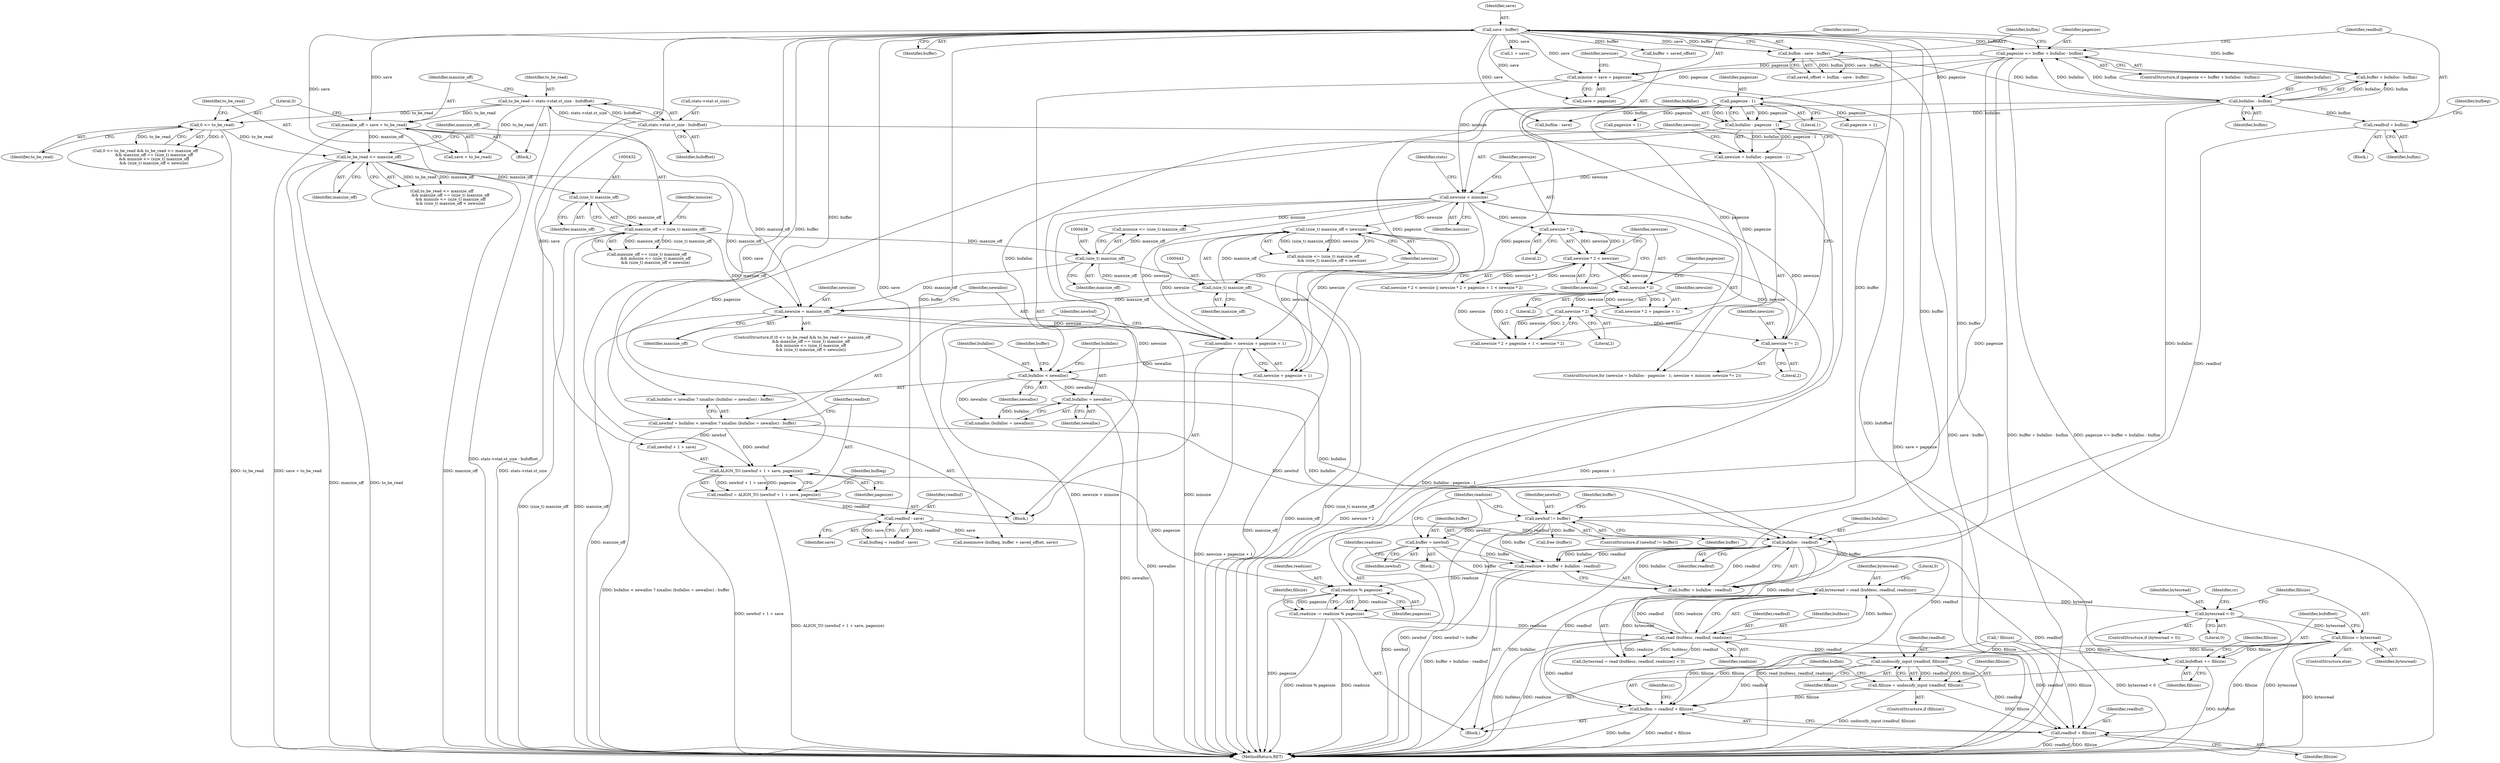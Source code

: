 digraph "0_savannah_8fcf61523644df42e1905c81bed26838e0b04f91@API" {
"1000541" [label="(Call,fillsize = bytesread)"];
"1000534" [label="(Call,bytesread < 0)"];
"1000522" [label="(Call,bytesread = read (bufdesc, readbuf, readsize))"];
"1000524" [label="(Call,read (bufdesc, readbuf, readsize))"];
"1000506" [label="(Call,bufalloc - readbuf)"];
"1000458" [label="(Call,bufalloc < newalloc)"];
"1000365" [label="(Call,bufalloc - pagesize - 1)"];
"1000339" [label="(Call,bufalloc - buflim)"];
"1000329" [label="(Call,buflim - save - buffer)"];
"1000331" [label="(Call,save - buffer)"];
"1000367" [label="(Call,pagesize - 1)"];
"1000335" [label="(Call,pagesize <= buffer + bufalloc - buflim)"];
"1000448" [label="(Call,newalloc = newsize + pagesize + 1)"];
"1000445" [label="(Call,newsize = maxsize_off)"];
"1000425" [label="(Call,to_be_read <= maxsize_off)"];
"1000421" [label="(Call,0 <= to_be_read)"];
"1000404" [label="(Call,to_be_read = stats->stat.st_size - bufoffset)"];
"1000406" [label="(Call,stats->stat.st_size - bufoffset)"];
"1000414" [label="(Call,maxsize_off = save + to_be_read)"];
"1000441" [label="(Call,(size_t) maxsize_off)"];
"1000437" [label="(Call,(size_t) maxsize_off)"];
"1000429" [label="(Call,maxsize_off == (size_t) maxsize_off)"];
"1000431" [label="(Call,(size_t) maxsize_off)"];
"1000440" [label="(Call,(size_t) maxsize_off < newsize)"];
"1000370" [label="(Call,newsize < minsize)"];
"1000363" [label="(Call,newsize = bufalloc - pagesize - 1)"];
"1000373" [label="(Call,newsize *= 2)"];
"1000391" [label="(Call,newsize * 2)"];
"1000385" [label="(Call,newsize * 2)"];
"1000378" [label="(Call,newsize * 2 < newsize)"];
"1000379" [label="(Call,newsize * 2)"];
"1000354" [label="(Call,minsize = save + pagesize)"];
"1000462" [label="(Call,bufalloc = newalloc)"];
"1000343" [label="(Call,readbuf = buflim)"];
"1000477" [label="(Call,readbuf - save)"];
"1000466" [label="(Call,readbuf = ALIGN_TO (newbuf + 1 + save, pagesize))"];
"1000468" [label="(Call,ALIGN_TO (newbuf + 1 + save, pagesize))"];
"1000455" [label="(Call,newbuf = bufalloc < newalloc ? xmalloc (bufalloc = newalloc) : buffer)"];
"1000509" [label="(Call,readsize -= readsize % pagesize)"];
"1000511" [label="(Call,readsize % pagesize)"];
"1000502" [label="(Call,readsize = buffer + bufalloc - readbuf)"];
"1000499" [label="(Call,buffer = newbuf)"];
"1000493" [label="(Call,newbuf != buffer)"];
"1000544" [label="(Call,bufoffset += fillsize)"];
"1000551" [label="(Call,undossify_input (readbuf, fillsize))"];
"1000549" [label="(Call,fillsize = undossify_input (readbuf, fillsize))"];
"1000554" [label="(Call,buflim = readbuf + fillsize)"];
"1000556" [label="(Call,readbuf + fillsize)"];
"1000510" [label="(Identifier,readsize)"];
"1000494" [label="(Identifier,newbuf)"];
"1001415" [label="(MethodReturn,RET)"];
"1000333" [label="(Identifier,buffer)"];
"1000416" [label="(Call,save + to_be_read)"];
"1000540" [label="(ControlStructure,else)"];
"1000427" [label="(Identifier,maxsize_off)"];
"1000524" [label="(Call,read (bufdesc, readbuf, readsize))"];
"1000384" [label="(Call,newsize * 2 + pagesize + 1)"];
"1000440" [label="(Call,(size_t) maxsize_off < newsize)"];
"1000479" [label="(Identifier,save)"];
"1000434" [label="(Call,minsize <= (size_t) maxsize_off\n              && (size_t) maxsize_off < newsize)"];
"1000509" [label="(Call,readsize -= readsize % pagesize)"];
"1000420" [label="(Call,0 <= to_be_read && to_be_read <= maxsize_off\n              && maxsize_off == (size_t) maxsize_off\n              && minsize <= (size_t) maxsize_off\n              && (size_t) maxsize_off < newsize)"];
"1000337" [label="(Call,buffer + bufalloc - buflim)"];
"1000502" [label="(Call,readsize = buffer + bufalloc - readbuf)"];
"1000449" [label="(Identifier,newalloc)"];
"1000348" [label="(Call,buflim - save)"];
"1000461" [label="(Call,xmalloc (bufalloc = newalloc))"];
"1000354" [label="(Call,minsize = save + pagesize)"];
"1000343" [label="(Call,readbuf = buflim)"];
"1000549" [label="(Call,fillsize = undossify_input (readbuf, fillsize))"];
"1000374" [label="(Identifier,newsize)"];
"1000556" [label="(Call,readbuf + fillsize)"];
"1000496" [label="(Block,)"];
"1000344" [label="(Identifier,readbuf)"];
"1000441" [label="(Call,(size_t) maxsize_off)"];
"1000506" [label="(Call,bufalloc - readbuf)"];
"1000557" [label="(Identifier,readbuf)"];
"1000421" [label="(Call,0 <= to_be_read)"];
"1000382" [label="(Identifier,newsize)"];
"1000546" [label="(Identifier,fillsize)"];
"1000467" [label="(Identifier,readbuf)"];
"1000515" [label="(Call,! fillsize)"];
"1000436" [label="(Identifier,minsize)"];
"1000402" [label="(Block,)"];
"1000495" [label="(Identifier,buffer)"];
"1000443" [label="(Identifier,maxsize_off)"];
"1000545" [label="(Identifier,bufoffset)"];
"1000428" [label="(Call,maxsize_off == (size_t) maxsize_off\n              && minsize <= (size_t) maxsize_off\n              && (size_t) maxsize_off < newsize)"];
"1000352" [label="(Block,)"];
"1000535" [label="(Identifier,bytesread)"];
"1000425" [label="(Call,to_be_read <= maxsize_off)"];
"1000392" [label="(Identifier,newsize)"];
"1000375" [label="(Literal,2)"];
"1000437" [label="(Call,(size_t) maxsize_off)"];
"1000422" [label="(Literal,0)"];
"1000369" [label="(Literal,1)"];
"1000385" [label="(Call,newsize * 2)"];
"1000560" [label="(Identifier,cc)"];
"1000459" [label="(Identifier,bufalloc)"];
"1000493" [label="(Call,newbuf != buffer)"];
"1000512" [label="(Identifier,readsize)"];
"1000471" [label="(Call,1 + save)"];
"1000405" [label="(Identifier,to_be_read)"];
"1000528" [label="(Literal,0)"];
"1000332" [label="(Identifier,save)"];
"1000477" [label="(Call,readbuf - save)"];
"1000511" [label="(Call,readsize % pagesize)"];
"1000497" [label="(Call,free (buffer))"];
"1000339" [label="(Call,bufalloc - buflim)"];
"1000500" [label="(Identifier,buffer)"];
"1000356" [label="(Call,save + pagesize)"];
"1000370" [label="(Call,newsize < minsize)"];
"1000522" [label="(Call,bytesread = read (bufdesc, readbuf, readsize))"];
"1000387" [label="(Literal,2)"];
"1000521" [label="(Call,(bytesread = read (bufdesc, readbuf, readsize)) < 0)"];
"1000501" [label="(Identifier,newbuf)"];
"1000423" [label="(Identifier,to_be_read)"];
"1000330" [label="(Identifier,buflim)"];
"1000538" [label="(Identifier,cc)"];
"1000455" [label="(Call,newbuf = bufalloc < newalloc ? xmalloc (bufalloc = newalloc) : buffer)"];
"1000388" [label="(Call,pagesize + 1)"];
"1000447" [label="(Identifier,maxsize_off)"];
"1000373" [label="(Call,newsize *= 2)"];
"1000468" [label="(Call,ALIGN_TO (newbuf + 1 + save, pagesize))"];
"1000377" [label="(Call,newsize * 2 < newsize || newsize * 2 + pagesize + 1 < newsize * 2)"];
"1000533" [label="(ControlStructure,if (bytesread < 0))"];
"1000426" [label="(Identifier,to_be_read)"];
"1000368" [label="(Identifier,pagesize)"];
"1000523" [label="(Identifier,bytesread)"];
"1000345" [label="(Identifier,buflim)"];
"1000386" [label="(Identifier,newsize)"];
"1000362" [label="(ControlStructure,for (newsize = bufalloc - pagesize - 1; newsize < minsize; newsize *= 2))"];
"1000399" [label="(Identifier,stats)"];
"1000347" [label="(Identifier,bufbeg)"];
"1000460" [label="(Identifier,newalloc)"];
"1000335" [label="(Call,pagesize <= buffer + bufalloc - buflim)"];
"1000424" [label="(Call,to_be_read <= maxsize_off\n              && maxsize_off == (size_t) maxsize_off\n              && minsize <= (size_t) maxsize_off\n              && (size_t) maxsize_off < newsize)"];
"1000336" [label="(Identifier,pagesize)"];
"1000547" [label="(ControlStructure,if (fillsize))"];
"1000534" [label="(Call,bytesread < 0)"];
"1000433" [label="(Identifier,maxsize_off)"];
"1000381" [label="(Literal,2)"];
"1000342" [label="(Block,)"];
"1000552" [label="(Identifier,readbuf)"];
"1000367" [label="(Call,pagesize - 1)"];
"1000315" [label="(Block,)"];
"1000463" [label="(Identifier,bufalloc)"];
"1000431" [label="(Call,(size_t) maxsize_off)"];
"1000508" [label="(Identifier,readbuf)"];
"1000476" [label="(Identifier,bufbeg)"];
"1000503" [label="(Identifier,readsize)"];
"1000407" [label="(Call,stats->stat.st_size)"];
"1000555" [label="(Identifier,buflim)"];
"1000366" [label="(Identifier,bufalloc)"];
"1000548" [label="(Identifier,fillsize)"];
"1000355" [label="(Identifier,minsize)"];
"1000456" [label="(Identifier,newbuf)"];
"1000393" [label="(Literal,2)"];
"1000334" [label="(ControlStructure,if (pagesize <= buffer + bufalloc - buflim))"];
"1000389" [label="(Identifier,pagesize)"];
"1000558" [label="(Identifier,fillsize)"];
"1000444" [label="(Identifier,newsize)"];
"1000457" [label="(Call,bufalloc < newalloc ? xmalloc (bufalloc = newalloc) : buffer)"];
"1000462" [label="(Call,bufalloc = newalloc)"];
"1000341" [label="(Identifier,buflim)"];
"1000480" [label="(Call,memmove (bufbeg, buffer + saved_offset, save))"];
"1000526" [label="(Identifier,readbuf)"];
"1000465" [label="(Identifier,buffer)"];
"1000412" [label="(Identifier,bufoffset)"];
"1000475" [label="(Call,bufbeg = readbuf - save)"];
"1000541" [label="(Call,fillsize = bytesread)"];
"1000448" [label="(Call,newalloc = newsize + pagesize + 1)"];
"1000543" [label="(Identifier,bytesread)"];
"1000430" [label="(Identifier,maxsize_off)"];
"1000391" [label="(Call,newsize * 2)"];
"1000527" [label="(Identifier,readsize)"];
"1000450" [label="(Call,newsize + pagesize + 1)"];
"1000513" [label="(Identifier,pagesize)"];
"1000466" [label="(Call,readbuf = ALIGN_TO (newbuf + 1 + save, pagesize))"];
"1000525" [label="(Identifier,bufdesc)"];
"1000364" [label="(Identifier,newsize)"];
"1000458" [label="(Call,bufalloc < newalloc)"];
"1000446" [label="(Identifier,newsize)"];
"1000331" [label="(Call,save - buffer)"];
"1000429" [label="(Call,maxsize_off == (size_t) maxsize_off)"];
"1000365" [label="(Call,bufalloc - pagesize - 1)"];
"1000482" [label="(Call,buffer + saved_offset)"];
"1000379" [label="(Call,newsize * 2)"];
"1000435" [label="(Call,minsize <= (size_t) maxsize_off)"];
"1000498" [label="(Identifier,buffer)"];
"1000544" [label="(Call,bufoffset += fillsize)"];
"1000329" [label="(Call,buflim - save - buffer)"];
"1000553" [label="(Identifier,fillsize)"];
"1000550" [label="(Identifier,fillsize)"];
"1000536" [label="(Literal,0)"];
"1000372" [label="(Identifier,minsize)"];
"1000406" [label="(Call,stats->stat.st_size - bufoffset)"];
"1000492" [label="(ControlStructure,if (newbuf != buffer))"];
"1000499" [label="(Call,buffer = newbuf)"];
"1000340" [label="(Identifier,bufalloc)"];
"1000507" [label="(Identifier,bufalloc)"];
"1000445" [label="(Call,newsize = maxsize_off)"];
"1000504" [label="(Call,buffer + bufalloc - readbuf)"];
"1000439" [label="(Identifier,maxsize_off)"];
"1000554" [label="(Call,buflim = readbuf + fillsize)"];
"1000404" [label="(Call,to_be_read = stats->stat.st_size - bufoffset)"];
"1000551" [label="(Call,undossify_input (readbuf, fillsize))"];
"1000469" [label="(Call,newbuf + 1 + save)"];
"1000452" [label="(Call,pagesize + 1)"];
"1000542" [label="(Identifier,fillsize)"];
"1000363" [label="(Call,newsize = bufalloc - pagesize - 1)"];
"1000371" [label="(Identifier,newsize)"];
"1000378" [label="(Call,newsize * 2 < newsize)"];
"1000464" [label="(Identifier,newalloc)"];
"1000380" [label="(Identifier,newsize)"];
"1000478" [label="(Identifier,readbuf)"];
"1000516" [label="(Identifier,fillsize)"];
"1000383" [label="(Call,newsize * 2 + pagesize + 1 < newsize * 2)"];
"1000327" [label="(Call,saved_offset = buflim - save - buffer)"];
"1000474" [label="(Identifier,pagesize)"];
"1000415" [label="(Identifier,maxsize_off)"];
"1000419" [label="(ControlStructure,if (0 <= to_be_read && to_be_read <= maxsize_off\n              && maxsize_off == (size_t) maxsize_off\n              && minsize <= (size_t) maxsize_off\n              && (size_t) maxsize_off < newsize))"];
"1000414" [label="(Call,maxsize_off = save + to_be_read)"];
"1000541" -> "1000540"  [label="AST: "];
"1000541" -> "1000543"  [label="CFG: "];
"1000542" -> "1000541"  [label="AST: "];
"1000543" -> "1000541"  [label="AST: "];
"1000545" -> "1000541"  [label="CFG: "];
"1000541" -> "1001415"  [label="DDG: bytesread"];
"1000534" -> "1000541"  [label="DDG: bytesread"];
"1000541" -> "1000544"  [label="DDG: fillsize"];
"1000541" -> "1000551"  [label="DDG: fillsize"];
"1000541" -> "1000554"  [label="DDG: fillsize"];
"1000541" -> "1000556"  [label="DDG: fillsize"];
"1000534" -> "1000533"  [label="AST: "];
"1000534" -> "1000536"  [label="CFG: "];
"1000535" -> "1000534"  [label="AST: "];
"1000536" -> "1000534"  [label="AST: "];
"1000538" -> "1000534"  [label="CFG: "];
"1000542" -> "1000534"  [label="CFG: "];
"1000534" -> "1001415"  [label="DDG: bytesread < 0"];
"1000534" -> "1001415"  [label="DDG: bytesread"];
"1000522" -> "1000534"  [label="DDG: bytesread"];
"1000522" -> "1000521"  [label="AST: "];
"1000522" -> "1000524"  [label="CFG: "];
"1000523" -> "1000522"  [label="AST: "];
"1000524" -> "1000522"  [label="AST: "];
"1000528" -> "1000522"  [label="CFG: "];
"1000522" -> "1001415"  [label="DDG: read (bufdesc, readbuf, readsize)"];
"1000522" -> "1000521"  [label="DDG: bytesread"];
"1000524" -> "1000522"  [label="DDG: bufdesc"];
"1000524" -> "1000522"  [label="DDG: readbuf"];
"1000524" -> "1000522"  [label="DDG: readsize"];
"1000524" -> "1000527"  [label="CFG: "];
"1000525" -> "1000524"  [label="AST: "];
"1000526" -> "1000524"  [label="AST: "];
"1000527" -> "1000524"  [label="AST: "];
"1000524" -> "1001415"  [label="DDG: bufdesc"];
"1000524" -> "1001415"  [label="DDG: readsize"];
"1000524" -> "1000521"  [label="DDG: bufdesc"];
"1000524" -> "1000521"  [label="DDG: readbuf"];
"1000524" -> "1000521"  [label="DDG: readsize"];
"1000506" -> "1000524"  [label="DDG: readbuf"];
"1000509" -> "1000524"  [label="DDG: readsize"];
"1000524" -> "1000551"  [label="DDG: readbuf"];
"1000524" -> "1000554"  [label="DDG: readbuf"];
"1000524" -> "1000556"  [label="DDG: readbuf"];
"1000506" -> "1000504"  [label="AST: "];
"1000506" -> "1000508"  [label="CFG: "];
"1000507" -> "1000506"  [label="AST: "];
"1000508" -> "1000506"  [label="AST: "];
"1000504" -> "1000506"  [label="CFG: "];
"1000506" -> "1001415"  [label="DDG: bufalloc"];
"1000506" -> "1000502"  [label="DDG: bufalloc"];
"1000506" -> "1000502"  [label="DDG: readbuf"];
"1000506" -> "1000504"  [label="DDG: bufalloc"];
"1000506" -> "1000504"  [label="DDG: readbuf"];
"1000458" -> "1000506"  [label="DDG: bufalloc"];
"1000462" -> "1000506"  [label="DDG: bufalloc"];
"1000339" -> "1000506"  [label="DDG: bufalloc"];
"1000343" -> "1000506"  [label="DDG: readbuf"];
"1000477" -> "1000506"  [label="DDG: readbuf"];
"1000506" -> "1000551"  [label="DDG: readbuf"];
"1000506" -> "1000554"  [label="DDG: readbuf"];
"1000506" -> "1000556"  [label="DDG: readbuf"];
"1000458" -> "1000457"  [label="AST: "];
"1000458" -> "1000460"  [label="CFG: "];
"1000459" -> "1000458"  [label="AST: "];
"1000460" -> "1000458"  [label="AST: "];
"1000463" -> "1000458"  [label="CFG: "];
"1000465" -> "1000458"  [label="CFG: "];
"1000458" -> "1001415"  [label="DDG: newalloc"];
"1000365" -> "1000458"  [label="DDG: bufalloc"];
"1000448" -> "1000458"  [label="DDG: newalloc"];
"1000458" -> "1000461"  [label="DDG: newalloc"];
"1000458" -> "1000462"  [label="DDG: newalloc"];
"1000365" -> "1000363"  [label="AST: "];
"1000365" -> "1000367"  [label="CFG: "];
"1000366" -> "1000365"  [label="AST: "];
"1000367" -> "1000365"  [label="AST: "];
"1000363" -> "1000365"  [label="CFG: "];
"1000365" -> "1001415"  [label="DDG: pagesize - 1"];
"1000365" -> "1000363"  [label="DDG: bufalloc"];
"1000365" -> "1000363"  [label="DDG: pagesize - 1"];
"1000339" -> "1000365"  [label="DDG: bufalloc"];
"1000367" -> "1000365"  [label="DDG: pagesize"];
"1000367" -> "1000365"  [label="DDG: 1"];
"1000339" -> "1000337"  [label="AST: "];
"1000339" -> "1000341"  [label="CFG: "];
"1000340" -> "1000339"  [label="AST: "];
"1000341" -> "1000339"  [label="AST: "];
"1000337" -> "1000339"  [label="CFG: "];
"1000339" -> "1000335"  [label="DDG: bufalloc"];
"1000339" -> "1000335"  [label="DDG: buflim"];
"1000339" -> "1000337"  [label="DDG: bufalloc"];
"1000339" -> "1000337"  [label="DDG: buflim"];
"1000329" -> "1000339"  [label="DDG: buflim"];
"1000339" -> "1000343"  [label="DDG: buflim"];
"1000339" -> "1000348"  [label="DDG: buflim"];
"1000329" -> "1000327"  [label="AST: "];
"1000329" -> "1000331"  [label="CFG: "];
"1000330" -> "1000329"  [label="AST: "];
"1000331" -> "1000329"  [label="AST: "];
"1000327" -> "1000329"  [label="CFG: "];
"1000329" -> "1001415"  [label="DDG: save - buffer"];
"1000329" -> "1000327"  [label="DDG: buflim"];
"1000329" -> "1000327"  [label="DDG: save - buffer"];
"1000331" -> "1000329"  [label="DDG: save"];
"1000331" -> "1000329"  [label="DDG: buffer"];
"1000331" -> "1000333"  [label="CFG: "];
"1000332" -> "1000331"  [label="AST: "];
"1000333" -> "1000331"  [label="AST: "];
"1000331" -> "1000335"  [label="DDG: buffer"];
"1000331" -> "1000337"  [label="DDG: buffer"];
"1000331" -> "1000348"  [label="DDG: save"];
"1000331" -> "1000354"  [label="DDG: save"];
"1000331" -> "1000356"  [label="DDG: save"];
"1000331" -> "1000414"  [label="DDG: save"];
"1000331" -> "1000416"  [label="DDG: save"];
"1000331" -> "1000455"  [label="DDG: buffer"];
"1000331" -> "1000457"  [label="DDG: buffer"];
"1000331" -> "1000468"  [label="DDG: save"];
"1000331" -> "1000469"  [label="DDG: save"];
"1000331" -> "1000471"  [label="DDG: save"];
"1000331" -> "1000477"  [label="DDG: save"];
"1000331" -> "1000480"  [label="DDG: buffer"];
"1000331" -> "1000482"  [label="DDG: buffer"];
"1000331" -> "1000493"  [label="DDG: buffer"];
"1000331" -> "1000502"  [label="DDG: buffer"];
"1000331" -> "1000504"  [label="DDG: buffer"];
"1000367" -> "1000369"  [label="CFG: "];
"1000368" -> "1000367"  [label="AST: "];
"1000369" -> "1000367"  [label="AST: "];
"1000335" -> "1000367"  [label="DDG: pagesize"];
"1000367" -> "1000383"  [label="DDG: pagesize"];
"1000367" -> "1000384"  [label="DDG: pagesize"];
"1000367" -> "1000388"  [label="DDG: pagesize"];
"1000367" -> "1000448"  [label="DDG: pagesize"];
"1000367" -> "1000450"  [label="DDG: pagesize"];
"1000367" -> "1000452"  [label="DDG: pagesize"];
"1000367" -> "1000468"  [label="DDG: pagesize"];
"1000335" -> "1000334"  [label="AST: "];
"1000335" -> "1000337"  [label="CFG: "];
"1000336" -> "1000335"  [label="AST: "];
"1000337" -> "1000335"  [label="AST: "];
"1000344" -> "1000335"  [label="CFG: "];
"1000355" -> "1000335"  [label="CFG: "];
"1000335" -> "1001415"  [label="DDG: buffer + bufalloc - buflim"];
"1000335" -> "1001415"  [label="DDG: pagesize <= buffer + bufalloc - buflim"];
"1000335" -> "1000354"  [label="DDG: pagesize"];
"1000335" -> "1000356"  [label="DDG: pagesize"];
"1000335" -> "1000511"  [label="DDG: pagesize"];
"1000448" -> "1000352"  [label="AST: "];
"1000448" -> "1000450"  [label="CFG: "];
"1000449" -> "1000448"  [label="AST: "];
"1000450" -> "1000448"  [label="AST: "];
"1000456" -> "1000448"  [label="CFG: "];
"1000448" -> "1001415"  [label="DDG: newsize + pagesize + 1"];
"1000445" -> "1000448"  [label="DDG: newsize"];
"1000440" -> "1000448"  [label="DDG: newsize"];
"1000370" -> "1000448"  [label="DDG: newsize"];
"1000445" -> "1000419"  [label="AST: "];
"1000445" -> "1000447"  [label="CFG: "];
"1000446" -> "1000445"  [label="AST: "];
"1000447" -> "1000445"  [label="AST: "];
"1000449" -> "1000445"  [label="CFG: "];
"1000445" -> "1001415"  [label="DDG: maxsize_off"];
"1000425" -> "1000445"  [label="DDG: maxsize_off"];
"1000441" -> "1000445"  [label="DDG: maxsize_off"];
"1000414" -> "1000445"  [label="DDG: maxsize_off"];
"1000429" -> "1000445"  [label="DDG: maxsize_off"];
"1000437" -> "1000445"  [label="DDG: maxsize_off"];
"1000445" -> "1000450"  [label="DDG: newsize"];
"1000425" -> "1000424"  [label="AST: "];
"1000425" -> "1000427"  [label="CFG: "];
"1000426" -> "1000425"  [label="AST: "];
"1000427" -> "1000425"  [label="AST: "];
"1000430" -> "1000425"  [label="CFG: "];
"1000424" -> "1000425"  [label="CFG: "];
"1000425" -> "1001415"  [label="DDG: maxsize_off"];
"1000425" -> "1001415"  [label="DDG: to_be_read"];
"1000425" -> "1000424"  [label="DDG: to_be_read"];
"1000425" -> "1000424"  [label="DDG: maxsize_off"];
"1000421" -> "1000425"  [label="DDG: to_be_read"];
"1000414" -> "1000425"  [label="DDG: maxsize_off"];
"1000425" -> "1000431"  [label="DDG: maxsize_off"];
"1000421" -> "1000420"  [label="AST: "];
"1000421" -> "1000423"  [label="CFG: "];
"1000422" -> "1000421"  [label="AST: "];
"1000423" -> "1000421"  [label="AST: "];
"1000426" -> "1000421"  [label="CFG: "];
"1000420" -> "1000421"  [label="CFG: "];
"1000421" -> "1001415"  [label="DDG: to_be_read"];
"1000421" -> "1000420"  [label="DDG: 0"];
"1000421" -> "1000420"  [label="DDG: to_be_read"];
"1000404" -> "1000421"  [label="DDG: to_be_read"];
"1000404" -> "1000402"  [label="AST: "];
"1000404" -> "1000406"  [label="CFG: "];
"1000405" -> "1000404"  [label="AST: "];
"1000406" -> "1000404"  [label="AST: "];
"1000415" -> "1000404"  [label="CFG: "];
"1000404" -> "1001415"  [label="DDG: stats->stat.st_size - bufoffset"];
"1000406" -> "1000404"  [label="DDG: stats->stat.st_size"];
"1000406" -> "1000404"  [label="DDG: bufoffset"];
"1000404" -> "1000414"  [label="DDG: to_be_read"];
"1000404" -> "1000416"  [label="DDG: to_be_read"];
"1000406" -> "1000412"  [label="CFG: "];
"1000407" -> "1000406"  [label="AST: "];
"1000412" -> "1000406"  [label="AST: "];
"1000406" -> "1001415"  [label="DDG: stats->stat.st_size"];
"1000406" -> "1000544"  [label="DDG: bufoffset"];
"1000414" -> "1000402"  [label="AST: "];
"1000414" -> "1000416"  [label="CFG: "];
"1000415" -> "1000414"  [label="AST: "];
"1000416" -> "1000414"  [label="AST: "];
"1000422" -> "1000414"  [label="CFG: "];
"1000414" -> "1001415"  [label="DDG: save + to_be_read"];
"1000414" -> "1001415"  [label="DDG: maxsize_off"];
"1000441" -> "1000440"  [label="AST: "];
"1000441" -> "1000443"  [label="CFG: "];
"1000442" -> "1000441"  [label="AST: "];
"1000443" -> "1000441"  [label="AST: "];
"1000444" -> "1000441"  [label="CFG: "];
"1000441" -> "1001415"  [label="DDG: maxsize_off"];
"1000441" -> "1000440"  [label="DDG: maxsize_off"];
"1000437" -> "1000441"  [label="DDG: maxsize_off"];
"1000437" -> "1000435"  [label="AST: "];
"1000437" -> "1000439"  [label="CFG: "];
"1000438" -> "1000437"  [label="AST: "];
"1000439" -> "1000437"  [label="AST: "];
"1000435" -> "1000437"  [label="CFG: "];
"1000437" -> "1001415"  [label="DDG: maxsize_off"];
"1000437" -> "1000435"  [label="DDG: maxsize_off"];
"1000429" -> "1000437"  [label="DDG: maxsize_off"];
"1000429" -> "1000428"  [label="AST: "];
"1000429" -> "1000431"  [label="CFG: "];
"1000430" -> "1000429"  [label="AST: "];
"1000431" -> "1000429"  [label="AST: "];
"1000436" -> "1000429"  [label="CFG: "];
"1000428" -> "1000429"  [label="CFG: "];
"1000429" -> "1001415"  [label="DDG: (size_t) maxsize_off"];
"1000429" -> "1001415"  [label="DDG: maxsize_off"];
"1000429" -> "1000428"  [label="DDG: maxsize_off"];
"1000429" -> "1000428"  [label="DDG: (size_t) maxsize_off"];
"1000431" -> "1000429"  [label="DDG: maxsize_off"];
"1000431" -> "1000433"  [label="CFG: "];
"1000432" -> "1000431"  [label="AST: "];
"1000433" -> "1000431"  [label="AST: "];
"1000440" -> "1000434"  [label="AST: "];
"1000440" -> "1000444"  [label="CFG: "];
"1000444" -> "1000440"  [label="AST: "];
"1000434" -> "1000440"  [label="CFG: "];
"1000440" -> "1001415"  [label="DDG: (size_t) maxsize_off"];
"1000440" -> "1000434"  [label="DDG: (size_t) maxsize_off"];
"1000440" -> "1000434"  [label="DDG: newsize"];
"1000370" -> "1000440"  [label="DDG: newsize"];
"1000440" -> "1000450"  [label="DDG: newsize"];
"1000370" -> "1000362"  [label="AST: "];
"1000370" -> "1000372"  [label="CFG: "];
"1000371" -> "1000370"  [label="AST: "];
"1000372" -> "1000370"  [label="AST: "];
"1000380" -> "1000370"  [label="CFG: "];
"1000399" -> "1000370"  [label="CFG: "];
"1000370" -> "1001415"  [label="DDG: newsize < minsize"];
"1000370" -> "1001415"  [label="DDG: minsize"];
"1000363" -> "1000370"  [label="DDG: newsize"];
"1000373" -> "1000370"  [label="DDG: newsize"];
"1000354" -> "1000370"  [label="DDG: minsize"];
"1000370" -> "1000379"  [label="DDG: newsize"];
"1000370" -> "1000435"  [label="DDG: minsize"];
"1000370" -> "1000450"  [label="DDG: newsize"];
"1000363" -> "1000362"  [label="AST: "];
"1000364" -> "1000363"  [label="AST: "];
"1000371" -> "1000363"  [label="CFG: "];
"1000363" -> "1001415"  [label="DDG: bufalloc - pagesize - 1"];
"1000373" -> "1000362"  [label="AST: "];
"1000373" -> "1000375"  [label="CFG: "];
"1000374" -> "1000373"  [label="AST: "];
"1000375" -> "1000373"  [label="AST: "];
"1000371" -> "1000373"  [label="CFG: "];
"1000391" -> "1000373"  [label="DDG: newsize"];
"1000378" -> "1000373"  [label="DDG: newsize"];
"1000391" -> "1000383"  [label="AST: "];
"1000391" -> "1000393"  [label="CFG: "];
"1000392" -> "1000391"  [label="AST: "];
"1000393" -> "1000391"  [label="AST: "];
"1000383" -> "1000391"  [label="CFG: "];
"1000391" -> "1000383"  [label="DDG: newsize"];
"1000391" -> "1000383"  [label="DDG: 2"];
"1000385" -> "1000391"  [label="DDG: newsize"];
"1000385" -> "1000384"  [label="AST: "];
"1000385" -> "1000387"  [label="CFG: "];
"1000386" -> "1000385"  [label="AST: "];
"1000387" -> "1000385"  [label="AST: "];
"1000389" -> "1000385"  [label="CFG: "];
"1000385" -> "1000383"  [label="DDG: newsize"];
"1000385" -> "1000383"  [label="DDG: 2"];
"1000385" -> "1000384"  [label="DDG: newsize"];
"1000385" -> "1000384"  [label="DDG: 2"];
"1000378" -> "1000385"  [label="DDG: newsize"];
"1000378" -> "1000377"  [label="AST: "];
"1000378" -> "1000382"  [label="CFG: "];
"1000379" -> "1000378"  [label="AST: "];
"1000382" -> "1000378"  [label="AST: "];
"1000386" -> "1000378"  [label="CFG: "];
"1000377" -> "1000378"  [label="CFG: "];
"1000378" -> "1001415"  [label="DDG: newsize * 2"];
"1000378" -> "1000377"  [label="DDG: newsize * 2"];
"1000378" -> "1000377"  [label="DDG: newsize"];
"1000379" -> "1000378"  [label="DDG: newsize"];
"1000379" -> "1000378"  [label="DDG: 2"];
"1000379" -> "1000381"  [label="CFG: "];
"1000380" -> "1000379"  [label="AST: "];
"1000381" -> "1000379"  [label="AST: "];
"1000382" -> "1000379"  [label="CFG: "];
"1000354" -> "1000352"  [label="AST: "];
"1000354" -> "1000356"  [label="CFG: "];
"1000355" -> "1000354"  [label="AST: "];
"1000356" -> "1000354"  [label="AST: "];
"1000364" -> "1000354"  [label="CFG: "];
"1000354" -> "1001415"  [label="DDG: save + pagesize"];
"1000462" -> "1000461"  [label="AST: "];
"1000462" -> "1000464"  [label="CFG: "];
"1000463" -> "1000462"  [label="AST: "];
"1000464" -> "1000462"  [label="AST: "];
"1000461" -> "1000462"  [label="CFG: "];
"1000462" -> "1001415"  [label="DDG: newalloc"];
"1000462" -> "1000461"  [label="DDG: bufalloc"];
"1000343" -> "1000342"  [label="AST: "];
"1000343" -> "1000345"  [label="CFG: "];
"1000344" -> "1000343"  [label="AST: "];
"1000345" -> "1000343"  [label="AST: "];
"1000347" -> "1000343"  [label="CFG: "];
"1000477" -> "1000475"  [label="AST: "];
"1000477" -> "1000479"  [label="CFG: "];
"1000478" -> "1000477"  [label="AST: "];
"1000479" -> "1000477"  [label="AST: "];
"1000475" -> "1000477"  [label="CFG: "];
"1000477" -> "1000475"  [label="DDG: readbuf"];
"1000477" -> "1000475"  [label="DDG: save"];
"1000466" -> "1000477"  [label="DDG: readbuf"];
"1000477" -> "1000480"  [label="DDG: save"];
"1000466" -> "1000352"  [label="AST: "];
"1000466" -> "1000468"  [label="CFG: "];
"1000467" -> "1000466"  [label="AST: "];
"1000468" -> "1000466"  [label="AST: "];
"1000476" -> "1000466"  [label="CFG: "];
"1000466" -> "1001415"  [label="DDG: ALIGN_TO (newbuf + 1 + save, pagesize)"];
"1000468" -> "1000466"  [label="DDG: newbuf + 1 + save"];
"1000468" -> "1000466"  [label="DDG: pagesize"];
"1000468" -> "1000474"  [label="CFG: "];
"1000469" -> "1000468"  [label="AST: "];
"1000474" -> "1000468"  [label="AST: "];
"1000468" -> "1001415"  [label="DDG: newbuf + 1 + save"];
"1000455" -> "1000468"  [label="DDG: newbuf"];
"1000468" -> "1000511"  [label="DDG: pagesize"];
"1000455" -> "1000352"  [label="AST: "];
"1000455" -> "1000457"  [label="CFG: "];
"1000456" -> "1000455"  [label="AST: "];
"1000457" -> "1000455"  [label="AST: "];
"1000467" -> "1000455"  [label="CFG: "];
"1000455" -> "1001415"  [label="DDG: bufalloc < newalloc ? xmalloc (bufalloc = newalloc) : buffer"];
"1000455" -> "1000469"  [label="DDG: newbuf"];
"1000455" -> "1000493"  [label="DDG: newbuf"];
"1000509" -> "1000315"  [label="AST: "];
"1000509" -> "1000511"  [label="CFG: "];
"1000510" -> "1000509"  [label="AST: "];
"1000511" -> "1000509"  [label="AST: "];
"1000516" -> "1000509"  [label="CFG: "];
"1000509" -> "1001415"  [label="DDG: readsize % pagesize"];
"1000509" -> "1001415"  [label="DDG: readsize"];
"1000511" -> "1000509"  [label="DDG: readsize"];
"1000511" -> "1000509"  [label="DDG: pagesize"];
"1000511" -> "1000513"  [label="CFG: "];
"1000512" -> "1000511"  [label="AST: "];
"1000513" -> "1000511"  [label="AST: "];
"1000511" -> "1001415"  [label="DDG: pagesize"];
"1000502" -> "1000511"  [label="DDG: readsize"];
"1000502" -> "1000315"  [label="AST: "];
"1000502" -> "1000504"  [label="CFG: "];
"1000503" -> "1000502"  [label="AST: "];
"1000504" -> "1000502"  [label="AST: "];
"1000510" -> "1000502"  [label="CFG: "];
"1000502" -> "1001415"  [label="DDG: buffer + bufalloc - readbuf"];
"1000499" -> "1000502"  [label="DDG: buffer"];
"1000493" -> "1000502"  [label="DDG: buffer"];
"1000499" -> "1000496"  [label="AST: "];
"1000499" -> "1000501"  [label="CFG: "];
"1000500" -> "1000499"  [label="AST: "];
"1000501" -> "1000499"  [label="AST: "];
"1000503" -> "1000499"  [label="CFG: "];
"1000499" -> "1001415"  [label="DDG: newbuf"];
"1000493" -> "1000499"  [label="DDG: newbuf"];
"1000499" -> "1000504"  [label="DDG: buffer"];
"1000493" -> "1000492"  [label="AST: "];
"1000493" -> "1000495"  [label="CFG: "];
"1000494" -> "1000493"  [label="AST: "];
"1000495" -> "1000493"  [label="AST: "];
"1000498" -> "1000493"  [label="CFG: "];
"1000503" -> "1000493"  [label="CFG: "];
"1000493" -> "1001415"  [label="DDG: newbuf"];
"1000493" -> "1001415"  [label="DDG: newbuf != buffer"];
"1000493" -> "1000497"  [label="DDG: buffer"];
"1000493" -> "1000504"  [label="DDG: buffer"];
"1000544" -> "1000315"  [label="AST: "];
"1000544" -> "1000546"  [label="CFG: "];
"1000545" -> "1000544"  [label="AST: "];
"1000546" -> "1000544"  [label="AST: "];
"1000548" -> "1000544"  [label="CFG: "];
"1000544" -> "1001415"  [label="DDG: bufoffset"];
"1000515" -> "1000544"  [label="DDG: fillsize"];
"1000551" -> "1000549"  [label="AST: "];
"1000551" -> "1000553"  [label="CFG: "];
"1000552" -> "1000551"  [label="AST: "];
"1000553" -> "1000551"  [label="AST: "];
"1000549" -> "1000551"  [label="CFG: "];
"1000551" -> "1000549"  [label="DDG: readbuf"];
"1000551" -> "1000549"  [label="DDG: fillsize"];
"1000515" -> "1000551"  [label="DDG: fillsize"];
"1000551" -> "1000554"  [label="DDG: readbuf"];
"1000551" -> "1000556"  [label="DDG: readbuf"];
"1000549" -> "1000547"  [label="AST: "];
"1000550" -> "1000549"  [label="AST: "];
"1000555" -> "1000549"  [label="CFG: "];
"1000549" -> "1001415"  [label="DDG: undossify_input (readbuf, fillsize)"];
"1000549" -> "1000554"  [label="DDG: fillsize"];
"1000549" -> "1000556"  [label="DDG: fillsize"];
"1000554" -> "1000315"  [label="AST: "];
"1000554" -> "1000556"  [label="CFG: "];
"1000555" -> "1000554"  [label="AST: "];
"1000556" -> "1000554"  [label="AST: "];
"1000560" -> "1000554"  [label="CFG: "];
"1000554" -> "1001415"  [label="DDG: buflim"];
"1000554" -> "1001415"  [label="DDG: readbuf + fillsize"];
"1000515" -> "1000554"  [label="DDG: fillsize"];
"1000556" -> "1000558"  [label="CFG: "];
"1000557" -> "1000556"  [label="AST: "];
"1000558" -> "1000556"  [label="AST: "];
"1000556" -> "1001415"  [label="DDG: readbuf"];
"1000556" -> "1001415"  [label="DDG: fillsize"];
"1000515" -> "1000556"  [label="DDG: fillsize"];
}
